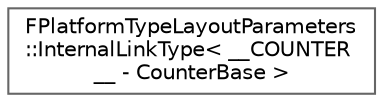 digraph "Graphical Class Hierarchy"
{
 // INTERACTIVE_SVG=YES
 // LATEX_PDF_SIZE
  bgcolor="transparent";
  edge [fontname=Helvetica,fontsize=10,labelfontname=Helvetica,labelfontsize=10];
  node [fontname=Helvetica,fontsize=10,shape=box,height=0.2,width=0.4];
  rankdir="LR";
  Node0 [id="Node000000",label="FPlatformTypeLayoutParameters\l::InternalLinkType\< __COUNTER\l__ - CounterBase \>",height=0.2,width=0.4,color="grey40", fillcolor="white", style="filled",URL="$de/d24/structFPlatformTypeLayoutParameters_1_1InternalLinkType_3_01____COUNTER_____01-_01CounterBase_01_4.html",tooltip=" "];
}

